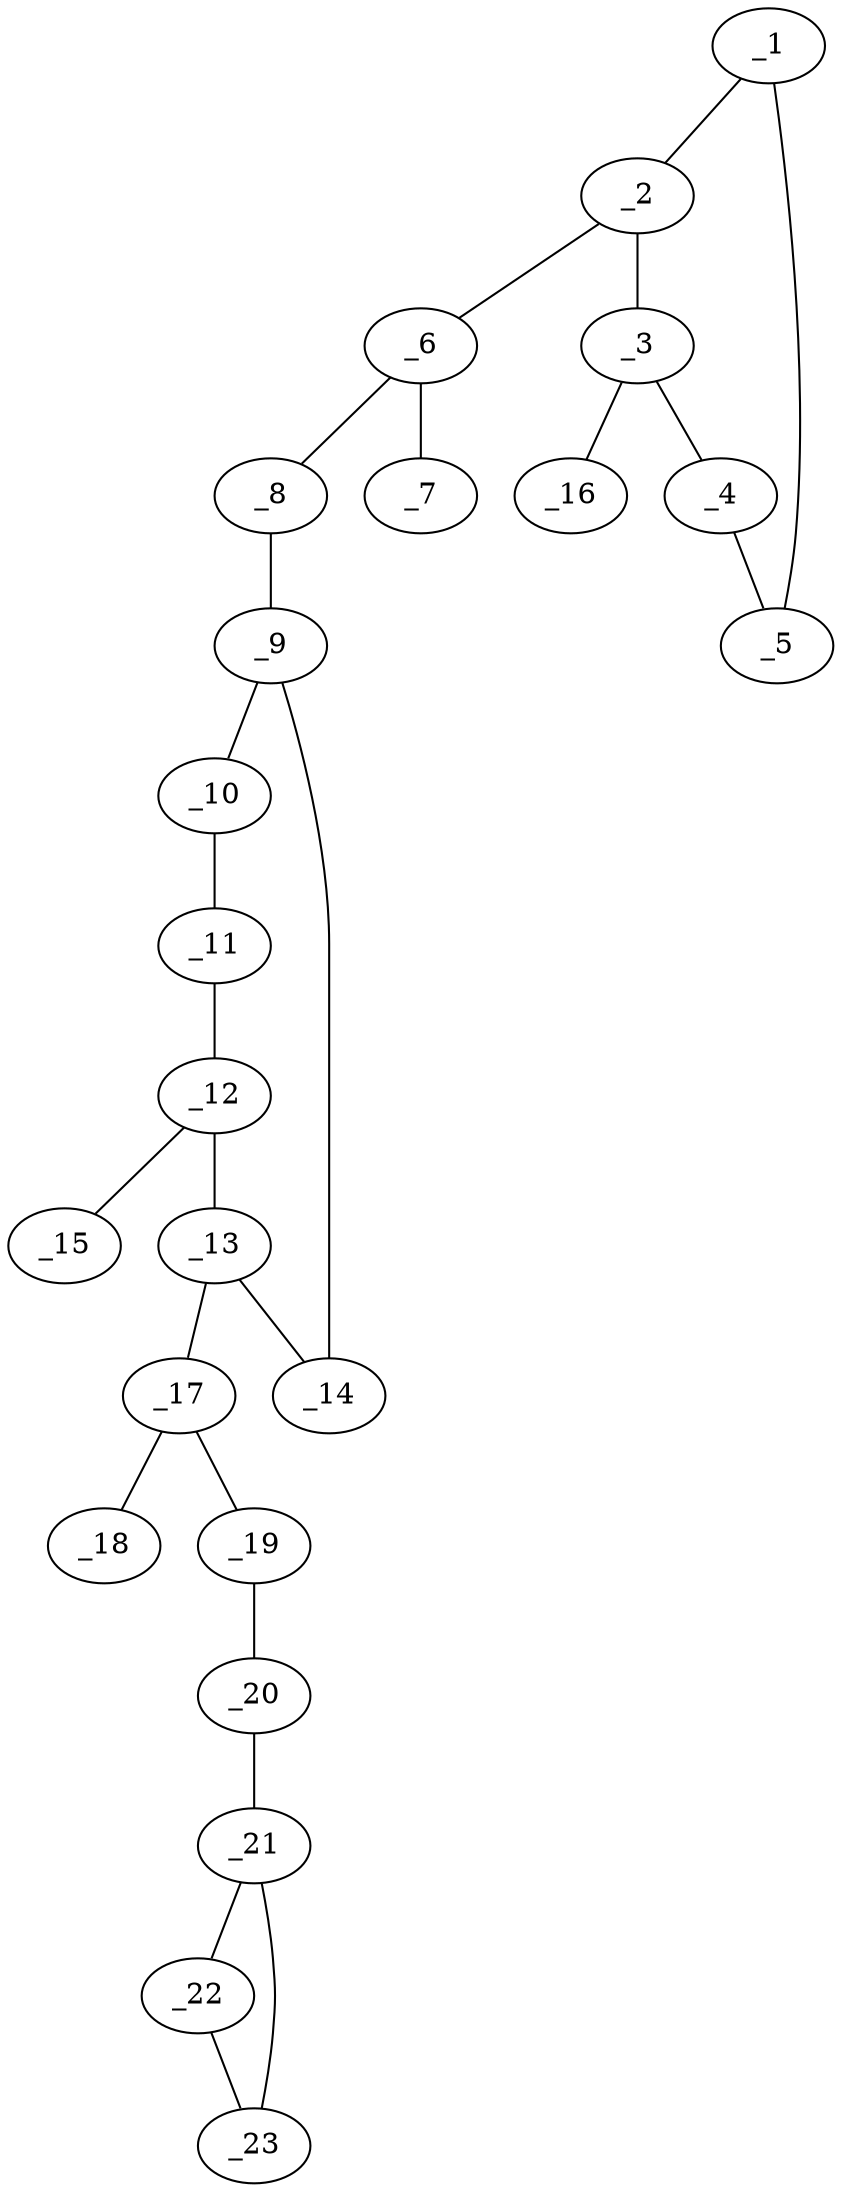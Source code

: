graph molid638534 {
	_1	 [charge=0,
		chem=1,
		symbol="C  ",
		x="6.4346",
		y="-4.0763"];
	_2	 [charge=0,
		chem=1,
		symbol="C  ",
		x="6.3301",
		y="-3.0818"];
	_1 -- _2	 [valence=1];
	_5	 [charge=0,
		chem=1,
		symbol="C  ",
		x="7.4128",
		y="-4.2842"];
	_1 -- _5	 [valence=2];
	_3	 [charge=0,
		chem=1,
		symbol="C  ",
		x="7.2437",
		y="-2.6751"];
	_2 -- _3	 [valence=2];
	_6	 [charge=0,
		chem=1,
		symbol="C  ",
		x="5.4641",
		y="-2.5818"];
	_2 -- _6	 [valence=1];
	_4	 [charge=0,
		chem=2,
		symbol="O  ",
		x="7.9128",
		y="-3.4182"];
	_3 -- _4	 [valence=1];
	_16	 [charge=0,
		chem=1,
		symbol="C  ",
		x="7.4516",
		y="-1.6969"];
	_3 -- _16	 [valence=1];
	_4 -- _5	 [valence=1];
	_7	 [charge=0,
		chem=5,
		symbol="S  ",
		x="4.5981",
		y="-3.0818"];
	_6 -- _7	 [valence=2];
	_8	 [charge=0,
		chem=4,
		symbol="N  ",
		x="5.4641",
		y="-1.5818"];
	_6 -- _8	 [valence=1];
	_9	 [charge=0,
		chem=1,
		symbol="C  ",
		x="4.5981",
		y="-1.0818"];
	_8 -- _9	 [valence=1];
	_10	 [charge=0,
		chem=1,
		symbol="C  ",
		x="3.732",
		y="-1.5818"];
	_9 -- _10	 [valence=1];
	_14	 [charge=0,
		chem=1,
		symbol="C  ",
		x="4.5981",
		y="-0.0818"];
	_9 -- _14	 [valence=2];
	_11	 [charge=0,
		chem=1,
		symbol="C  ",
		x="2.866",
		y="-1.0818"];
	_10 -- _11	 [valence=2];
	_12	 [charge=0,
		chem=1,
		symbol="C  ",
		x="2.866",
		y="-0.0818"];
	_11 -- _12	 [valence=1];
	_13	 [charge=0,
		chem=1,
		symbol="C  ",
		x="3.7321",
		y="0.4182"];
	_12 -- _13	 [valence=2];
	_15	 [charge=0,
		chem=7,
		symbol="Cl ",
		x=2,
		y="0.4182"];
	_12 -- _15	 [valence=1];
	_13 -- _14	 [valence=1];
	_17	 [charge=0,
		chem=1,
		symbol="C  ",
		x="3.7321",
		y="1.4182"];
	_13 -- _17	 [valence=1];
	_18	 [charge=0,
		chem=2,
		symbol="O  ",
		x="2.866",
		y="1.9182"];
	_17 -- _18	 [valence=2];
	_19	 [charge=0,
		chem=2,
		symbol="O  ",
		x="4.5981",
		y="1.9182"];
	_17 -- _19	 [valence=1];
	_20	 [charge=0,
		chem=1,
		symbol="C  ",
		x="4.5981",
		y="2.9182"];
	_19 -- _20	 [valence=1];
	_21	 [charge=0,
		chem=1,
		symbol="C  ",
		x="5.4641",
		y="3.4182"];
	_20 -- _21	 [valence=1];
	_22	 [charge=0,
		chem=1,
		symbol="C  ",
		x="6.4641",
		y="3.4182"];
	_21 -- _22	 [valence=1];
	_23	 [charge=0,
		chem=1,
		symbol="C  ",
		x="5.9641",
		y="4.2842"];
	_21 -- _23	 [valence=1];
	_22 -- _23	 [valence=1];
}
